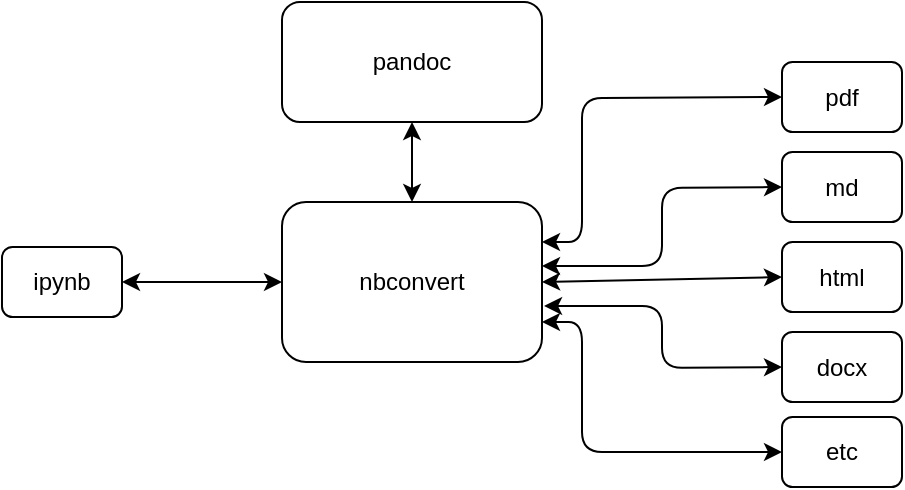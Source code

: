<?xml version="1.0" encoding="UTF-8"?>
<mxGraphModel dx="946" dy="646" grid="1" gridSize="10" guides="1" tooltips="1" connect="1" arrows="1" fold="1" page="1" pageScale="1" pageWidth="1169" pageHeight="827" math="0" shadow="0"><root><mxCell id="0"/><mxCell id="1" parent="0"/><mxCell id="VmHU06kGO23qSFYHKKUh-12" value="nbconvert" style="rounded=1;whiteSpace=wrap;html=1;verticalAlign=middle;" parent="1" vertex="1"><mxGeometry x="270" y="180" width="130" height="80" as="geometry"/></mxCell><mxCell id="VmHU06kGO23qSFYHKKUh-15" value="ipynb" style="rounded=1;whiteSpace=wrap;html=1;verticalAlign=middle;" parent="1" vertex="1"><mxGeometry x="130" y="202.5" width="60" height="35" as="geometry"/></mxCell><mxCell id="VmHU06kGO23qSFYHKKUh-2" value="pandoc" style="rounded=1;whiteSpace=wrap;html=1;" parent="1" vertex="1"><mxGeometry x="270" y="80" width="130" height="60" as="geometry"/></mxCell><mxCell id="VmHU06kGO23qSFYHKKUh-19" value="md" style="rounded=1;whiteSpace=wrap;html=1;verticalAlign=middle;" parent="1" vertex="1"><mxGeometry x="520" y="155" width="60" height="35" as="geometry"/></mxCell><mxCell id="VmHU06kGO23qSFYHKKUh-22" value="" style="endArrow=classic;startArrow=classic;html=1;entryX=0;entryY=0.5;entryDx=0;entryDy=0;exitX=1;exitY=0.5;exitDx=0;exitDy=0;" parent="1" source="VmHU06kGO23qSFYHKKUh-15" target="VmHU06kGO23qSFYHKKUh-12" edge="1"><mxGeometry width="50" height="50" relative="1" as="geometry"><mxPoint x="130" y="340" as="sourcePoint"/><mxPoint x="180" y="290" as="targetPoint"/></mxGeometry></mxCell><mxCell id="VmHU06kGO23qSFYHKKUh-23" value="html" style="rounded=1;whiteSpace=wrap;html=1;verticalAlign=middle;" parent="1" vertex="1"><mxGeometry x="520" y="200" width="60" height="35" as="geometry"/></mxCell><mxCell id="VmHU06kGO23qSFYHKKUh-24" value="pdf" style="rounded=1;whiteSpace=wrap;html=1;verticalAlign=middle;" parent="1" vertex="1"><mxGeometry x="520" y="110" width="60" height="35" as="geometry"/></mxCell><mxCell id="VmHU06kGO23qSFYHKKUh-25" value="docx" style="rounded=1;whiteSpace=wrap;html=1;verticalAlign=middle;" parent="1" vertex="1"><mxGeometry x="520" y="245" width="60" height="35" as="geometry"/></mxCell><mxCell id="VmHU06kGO23qSFYHKKUh-27" value="etc" style="rounded=1;whiteSpace=wrap;html=1;verticalAlign=middle;" parent="1" vertex="1"><mxGeometry x="520" y="287.5" width="60" height="35" as="geometry"/></mxCell><mxCell id="VmHU06kGO23qSFYHKKUh-28" value="" style="endArrow=classic;startArrow=classic;html=1;exitX=0.5;exitY=0;exitDx=0;exitDy=0;entryX=0.5;entryY=1;entryDx=0;entryDy=0;" parent="1" source="VmHU06kGO23qSFYHKKUh-12" target="VmHU06kGO23qSFYHKKUh-2" edge="1"><mxGeometry width="50" height="50" relative="1" as="geometry"><mxPoint x="335" y="170" as="sourcePoint"/><mxPoint x="340" y="140" as="targetPoint"/></mxGeometry></mxCell><mxCell id="VmHU06kGO23qSFYHKKUh-29" value="" style="endArrow=classic;startArrow=classic;html=1;entryX=0;entryY=0.5;entryDx=0;entryDy=0;exitX=1;exitY=0.25;exitDx=0;exitDy=0;" parent="1" source="VmHU06kGO23qSFYHKKUh-12" target="VmHU06kGO23qSFYHKKUh-24" edge="1"><mxGeometry width="50" height="50" relative="1" as="geometry"><mxPoint x="404" y="208" as="sourcePoint"/><mxPoint x="180" y="350" as="targetPoint"/><Array as="points"><mxPoint x="420" y="200"/><mxPoint x="420" y="128"/></Array></mxGeometry></mxCell><mxCell id="VmHU06kGO23qSFYHKKUh-30" value="" style="endArrow=classic;startArrow=classic;html=1;entryX=0;entryY=0.5;entryDx=0;entryDy=0;exitX=1;exitY=0.4;exitDx=0;exitDy=0;exitPerimeter=0;" parent="1" source="VmHU06kGO23qSFYHKKUh-12" target="VmHU06kGO23qSFYHKKUh-19" edge="1"><mxGeometry width="50" height="50" relative="1" as="geometry"><mxPoint x="400" y="222" as="sourcePoint"/><mxPoint x="180" y="350" as="targetPoint"/><Array as="points"><mxPoint x="460" y="212"/><mxPoint x="460" y="173"/></Array></mxGeometry></mxCell><mxCell id="VmHU06kGO23qSFYHKKUh-31" value="" style="endArrow=classic;startArrow=classic;html=1;entryX=0;entryY=0.5;entryDx=0;entryDy=0;exitX=1;exitY=0.5;exitDx=0;exitDy=0;" parent="1" source="VmHU06kGO23qSFYHKKUh-12" target="VmHU06kGO23qSFYHKKUh-23" edge="1"><mxGeometry width="50" height="50" relative="1" as="geometry"><mxPoint x="130" y="400" as="sourcePoint"/><mxPoint x="180" y="350" as="targetPoint"/></mxGeometry></mxCell><mxCell id="VmHU06kGO23qSFYHKKUh-32" value="" style="endArrow=classic;startArrow=classic;html=1;entryX=0;entryY=0.5;entryDx=0;entryDy=0;exitX=1.008;exitY=0.65;exitDx=0;exitDy=0;exitPerimeter=0;" parent="1" source="VmHU06kGO23qSFYHKKUh-12" target="VmHU06kGO23qSFYHKKUh-25" edge="1"><mxGeometry width="50" height="50" relative="1" as="geometry"><mxPoint x="130" y="390" as="sourcePoint"/><mxPoint x="180" y="340" as="targetPoint"/><Array as="points"><mxPoint x="460" y="232"/><mxPoint x="460" y="263"/></Array></mxGeometry></mxCell><mxCell id="VmHU06kGO23qSFYHKKUh-33" value="" style="endArrow=classic;startArrow=classic;html=1;entryX=0;entryY=0.5;entryDx=0;entryDy=0;exitX=1;exitY=0.75;exitDx=0;exitDy=0;" parent="1" source="VmHU06kGO23qSFYHKKUh-12" target="VmHU06kGO23qSFYHKKUh-27" edge="1"><mxGeometry width="50" height="50" relative="1" as="geometry"><mxPoint x="120" y="470" as="sourcePoint"/><mxPoint x="170" y="420" as="targetPoint"/><Array as="points"><mxPoint x="420" y="240"/><mxPoint x="420" y="305"/></Array></mxGeometry></mxCell></root></mxGraphModel>